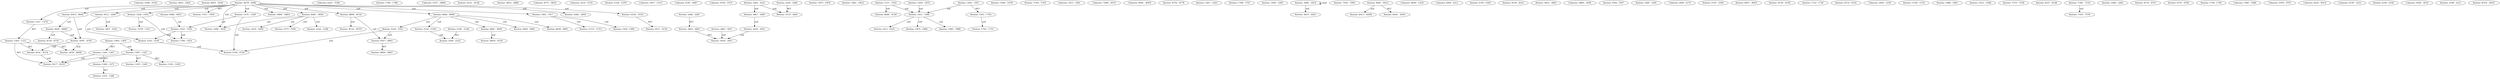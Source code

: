 strict digraph G {
  1 [ label="Unknown: E5B6 : EED2" ];
  2 [ label="Routine: A9E4 : AA04" ];
  3 [ label="Routine: B0FE : B106" ];
  4 [ label="Routine: C7B9 : C814" ];
  5 [ label="Routine: C6A0 : C6D1" ];
  6 [ label="Routine: C5D3 : C650" ];
  7 [ label="Routine: B64F : B6BD" ];
  8 [ label="Routine: B5CE : B64E" ];
  9 [ label="Routine: AF8F : AFDE" ];
  10 [ label="Routine: B729 : B759" ];
  11 [ label="Unknown: 6A25 : 7CBD" ];
  12 [ label="Routine: C7B0 : C7B8" ];
  13 [ label="Unknown: CD7C : DB9D" ];
  14 [ label="Routine: DC41 : DC48" ];
  15 [ label="Routine: 7CFC : 7D58" ];
  16 [ label="Routine: 9D7B : 9DB0" ];
  17 [ label="Routine: BB94 : BB97" ];
  18 [ label="Routine: BAF7 : BB93" ];
  19 [ label="Routine: AB5A : ABB9" ];
  20 [ label="Unknown: B77C : B83A" ];
  21 [ label="Unknown: A216 : A7C8" ];
  22 [ label="Routine: E3AE : E3F9" ];
  23 [ label="Routine: F075 : F099" ];
  24 [ label="Routine: 9DB1 : 9E8D" ];
  25 [ label="Unknown: CBC7 : CCCC" ];
  26 [ label="Unknown: 619E : 69B7" ];
  27 [ label="Unknown: EF9A : F074" ];
  28 [ label="Routine: A8E7 : A99F" ];
  29 [ label="Routine: AA05 : AA25" ];
  30 [ label="Routine: A9A0 : A9AC" ];
  31 [ label="Routine: CB75 : CB78" ];
  32 [ label="Routine: CB92 : CBC6" ];
  33 [ label="Routine: CCFB : CD21" ];
  34 [ label="Routine: 6A12 : 6A24" ];
  35 [ label="Routine: C651 : C68E" ];
  36 [ label="Routine: AA26 : AA86" ];
  37 [ label="Routine: A7C9 : A809" ];
  38 [ label="Routine: DB9E : DBEA" ];
  39 [ label="Routine: CD69 : CD7B" ];
  40 [ label="Routine: 7CD4 : 7CE8" ];
  41 [ label="Routine: C79A : C7A2" ];
  42 [ label="Routine: C6F2 : C78A" ];
  43 [ label="Routine: A035 : A09D" ];
  44 [ label="Unknown: C815 : C891" ];
  45 [ label="Routine: A9AD : A9E3" ];
  46 [ label="Routine: E34E : E3AE" ];
  47 [ label="Routine: E40F : E41F" ];
  48 [ label="Unknown: 7DBD : 9D7A" ];
  49 [ label="Unknown: B09C : B0FB" ];
  50 [ label="Routine: C531 : C5D2" ];
  51 [ label="Routine: B6BE : B728" ];
  52 [ label="Routine: C4E0 : C531" ];
  53 [ label="Routine: C41C : C47D" ];
  54 [ label="Routine: B1C7 : B1D3" ];
  55 [ label="Routine: AFDF : B09B" ];
  56 [ label="Routine: B14C : B1C6" ];
  57 [ label="Routine: B75D : B77B" ];
  58 [ label="Routine: BCAA : BCED" ];
  59 [ label="Routine: BB98 : BCA9" ];
  60 [ label="Routine: CA81 : CAD3" ];
  61 [ label="Routine: C78B : C797" ];
  62 [ label="Routine: C69D : C69F" ];
  63 [ label="Routine: CB79 : CB84" ];
  64 [ label="Routine: A0B0 : A0C8" ];
  65 [ label="Routine: A0C9 : A0D1" ];
  66 [ label="Routine: 7D59 : 7DBC" ];
  67 [ label="Routine: BAC3 : BADB" ];
  68 [ label="Routine: B96C : BAC2" ];
  69 [ label="Routine: BADC : BAF6" ];
  70 [ label="Unknown: BD40 : C41B" ];
  71 [ label="Routine: CCCD : CCEA" ];
  72 [ label="Routine: C892 : C917" ];
  73 [ label="Routine: B89C : B90E" ];
  74 [ label="Routine: B866 : B89B" ];
  75 [ label="Routine: DBEB : DC40" ];
  76 [ label="Unknown: 69D4 : 6A11" ];
  77 [ label="Routine: E3FA : E40E" ];
  78 [ label="Routine: B1D4 : B225" ];
  79 [ label="Routine: A80A : A86A" ];
  80 [ label="Routine: AA86 : AA8C" ];
  81 [ label="Routine: A8A2 : A8E6" ];
  82 [ label="Routine: E542 : E54F" ];
  83 [ label="Routine: 9F21 : A006" ];
  84 [ label="Routine: E550 : E55E" ];
  85 [ label="Unknown: ABBA : AF8E" ];
  86 [ label="Routine: CAD4 : CB74" ];
  87 [ label="Routine: F09A : F0F7" ];
  88 [ label="Routine: CA68 : CA75" ];
  89 [ label="Routine: CA76 : CA80" ];
  90 [ label="Routine: CA49 : CA67" ];
  91 [ label="Routine: C68F : C69C" ];
  92 [ label="Routine: C47E : C4DF" ];
  93 [ label="Routine: A86A : A8A1" ];
  94 [ label="Unknown: 0000 : 617F" ];
  95 [ label="Routine: CA30 : CA3D" ];
  96 [ label="Routine: C9FF : CA2F" ];
  97 [ label="Routine: E55F : E5B5" ];
  98 [ label="Routine: B0FC : B0FD" ];
  99 [ label="Routine: 69B8 : 69D3" ];
  100 [ label="Routine: A007 : A034" ];
  101 [ label="Routine: DC49 : DC9E" ];
  102 [ label="Routine: A09E : A0AF" ];
  103 [ label="Routine: C7A3 : C7AF" ];
  104 [ label="Routine: EF3A : EF54" ];
  105 [ label="Unknown: A0D2 : A19F" ];
  106 [ label="Routine: AAB2 : AB59" ];
  107 [ label="Routine: EED3 : EF26" ];
  108 [ label="Routine: EF27 : EF39" ];
  109 [ label="Routine: CCEB : CCFA" ];
  110 [ label="Routine: CB88 : CB91" ];
  111 [ label="Routine: CD22 : CD68" ];
  112 [ label="Routine: 7CF9 : 7CFB" ];
  113 [ label="Routine: E420 : E541" ];
  114 [ label="Routine: B107 : B14B" ];
  115 [ label="Routine: A1A0 : A1B8" ];
  116 [ label="Routine: C9BA : C9FE" ];
  117 [ label="Routine: 7CE9 : 7CF8" ];
  118 [ label="Routine: 7CBE : 7CD3" ];
  119 [ label="Routine: AA8D : AAB1" ];
  120 [ label="Routine: B75A : B75C" ];
  121 [ label="Routine: EF55 : EF99" ];
  122 [ label="Routine: C6D2 : C6F1" ];
  123 [ label="Routine: CB85 : CB88" ];
  124 [ label="Routine: C798 : C799" ];
  125 [ label="Unknown: C98F : C9B9" ];
  126 [ label="Unknown: F0F8 : FFFF" ];
  127 [ label="Unknown: B226 : B5CD" ];
  128 [ label="Routine: E2A2 : E34D" ];
  129 [ label="Routine: CA3E : CA48" ];
  130 [ label="Routine: B90F : B96C" ];
  131 [ label="Routine: B83B : B865" ];
  132 [ label="Routine: C918 : C98E" ];
  133 [ label="Unknown: DC9F : E2A1" ];
  134 [ label="Routine: 6180 : 619D" ];
  135 [ label="Unknown: 9E8E : 9F20" ];
  136 [ label="Routine: A1B9 : A215" ];
  137 [ label="Routine: BCEE : BD3F" ];
  5 -> 4 [ label="null" ];
  6 -> 4 [ label="null" ];
  8 -> 7 [ label="null" ];
  7 -> 9 [ label="null" ];
  7 -> 10 [ label="null" ];
  16 -> 15 [ label="RET" ];
  18 -> 17 [ label="RET" ];
  24 -> 23 [ label="null" ];
  29 -> 28 [ label="null" ];
  28 -> 30 [ label="null" ];
  16 -> 5 [ label="null" ];
  5 -> 33 [ label="null" ];
  35 -> 34 [ label="null" ];
  36 -> 37 [ label="RET" ];
  16 -> 38 [ label="null" ];
  42 -> 41 [ label="null" ];
  24 -> 43 [ label="null" ];
  30 -> 45 [ label="null" ];
  46 -> 47 [ label="RET" ];
  50 -> 35 [ label="null" ];
  50 -> 51 [ label="null" ];
  53 -> 52 [ label="RET" ];
  52 -> 54 [ label="RET" ];
  52 -> 55 [ label="RET" ];
  52 -> 56 [ label="RET" ];
  59 -> 58 [ label="null" ];
  29 -> 37 [ label="null" ];
  35 -> 63 [ label="null" ];
  64 -> 64 [ label="null" ];
  64 -> 65 [ label="null" ];
  68 -> 67 [ label="null" ];
  68 -> 69 [ label="RET" ];
  16 -> 53 [ label="null" ];
  9 -> 56 [ label="null" ];
  9 -> 55 [ label="null" ];
  8 -> 9 [ label="null" ];
  72 -> 71 [ label="null" ];
  74 -> 73 [ label="null" ];
  73 -> 75 [ label="null" ];
  80 -> 79 [ label="RET" ];
  79 -> 45 [ label="RET" ];
  83 -> 82 [ label="null" ];
  82 -> 84 [ label="null" ];
  6 -> 82 [ label="null" ];
  86 -> 35 [ label="null" ];
  88 -> 89 [ label="RET" ];
  90 -> 88 [ label="RET" ];
  16 -> 92 [ label="null" ];
  92 -> 84 [ label="null" ];
  92 -> 6 [ label="null" ];
  93 -> 45 [ label="null" ];
  56 -> 54 [ label="null" ];
  96 -> 95 [ label="RET" ];
  99 -> 6 [ label="null" ];
  16 -> 83 [ label="null" ];
  83 -> 100 [ label="null" ];
  24 -> 102 [ label="null" ];
  16 -> 102 [ label="null" ];
  16 -> 24 [ label="null" ];
  16 -> 59 [ label="null" ];
  16 -> 72 [ label="null" ];
  16 -> 8 [ label="null" ];
  16 -> 106 [ label="null" ];
  16 -> 74 [ label="null" ];
  16 -> 107 [ label="null" ];
  107 -> 108 [ label="RET" ];
  96 -> 54 [ label="null" ];
  90 -> 54 [ label="null" ];
  59 -> 18 [ label="null" ];
  113 -> 18 [ label="null" ];
  24 -> 115 [ label="null" ];
  116 -> 90 [ label="RET" ];
  116 -> 96 [ label="null" ];
  118 -> 117 [ label="null" ];
  122 -> 35 [ label="null" ];
  35 -> 123 [ label="null" ];
  122 -> 42 [ label="RET" ];
  113 -> 84 [ label="null" ];
  74 -> 113 [ label="null" ];
  128 -> 47 [ label="null" ];
  96 -> 129 [ label="RET" ];
  74 -> 130 [ label="null" ];
  74 -> 131 [ label="null" ];
  74 -> 128 [ label="null" ];
  72 -> 132 [ label="null" ];
}
